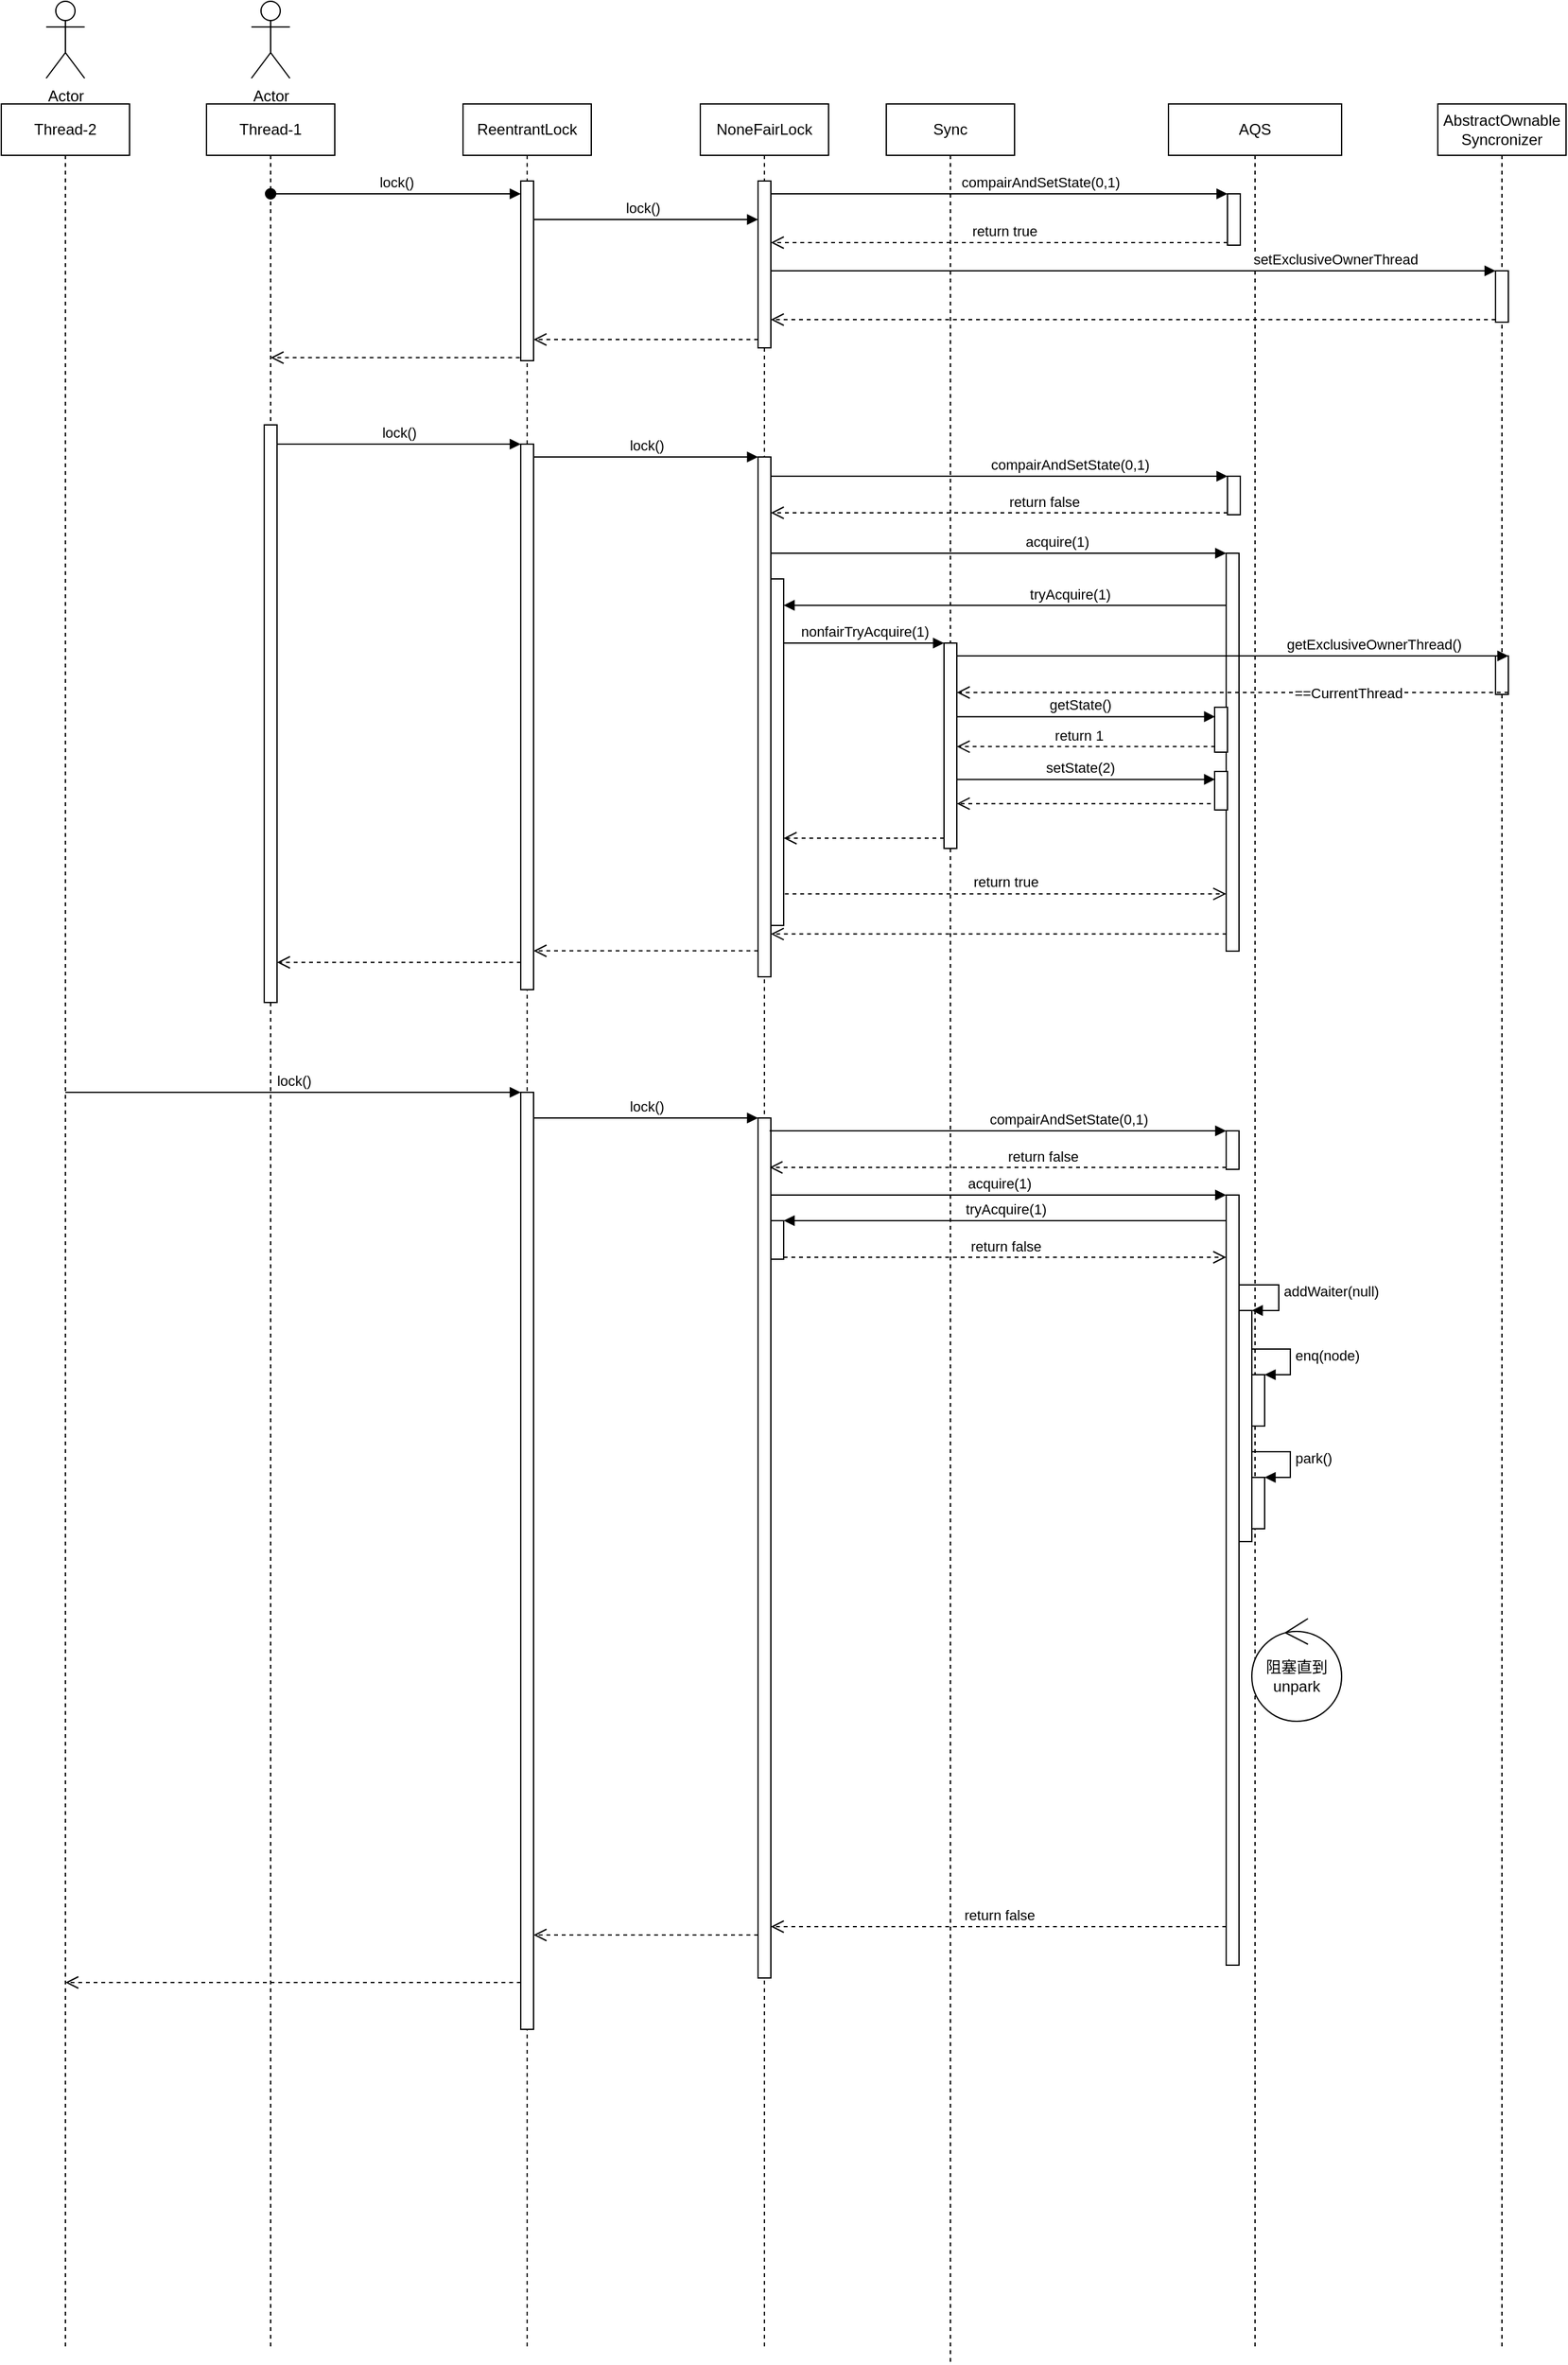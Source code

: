 <mxfile>
    <diagram id="ywYkB1G1VPl-qcELoWZ5" name="Page-1">
        <mxGraphModel dx="3398" dy="1357" grid="1" gridSize="10" guides="1" tooltips="1" connect="1" arrows="1" fold="1" page="1" pageScale="1" pageWidth="827" pageHeight="1169" math="0" shadow="0">
            <root>
                <mxCell id="0"/>
                <mxCell id="1" parent="0"/>
                <mxCell id="2" value="Actor" style="shape=umlActor;verticalLabelPosition=bottom;verticalAlign=top;html=1;" vertex="1" parent="1">
                    <mxGeometry x="75" y="20" width="30" height="60" as="geometry"/>
                </mxCell>
                <mxCell id="3" value="ReentrantLock" style="shape=umlLifeline;perimeter=lifelinePerimeter;whiteSpace=wrap;html=1;container=1;collapsible=0;recursiveResize=0;outlineConnect=0;" vertex="1" parent="1">
                    <mxGeometry x="240" y="100" width="100" height="1750" as="geometry"/>
                </mxCell>
                <mxCell id="4" value="" style="html=1;points=[];perimeter=orthogonalPerimeter;" vertex="1" parent="3">
                    <mxGeometry x="45" y="60" width="10" height="140" as="geometry"/>
                </mxCell>
                <mxCell id="35" value="" style="html=1;points=[];perimeter=orthogonalPerimeter;fillColor=#ffffff;" vertex="1" parent="3">
                    <mxGeometry x="45" y="265" width="10" height="425" as="geometry"/>
                </mxCell>
                <mxCell id="89" value="" style="html=1;points=[];perimeter=orthogonalPerimeter;fillColor=#ffffff;" vertex="1" parent="3">
                    <mxGeometry x="45" y="770" width="10" height="730" as="geometry"/>
                </mxCell>
                <mxCell id="5" value="NoneFairLock" style="shape=umlLifeline;perimeter=lifelinePerimeter;whiteSpace=wrap;html=1;container=1;collapsible=0;recursiveResize=0;outlineConnect=0;" vertex="1" parent="1">
                    <mxGeometry x="425" y="100" width="100" height="1750" as="geometry"/>
                </mxCell>
                <mxCell id="10" value="" style="html=1;points=[];perimeter=orthogonalPerimeter;" vertex="1" parent="5">
                    <mxGeometry x="45" y="60" width="10" height="130" as="geometry"/>
                </mxCell>
                <mxCell id="38" value="" style="html=1;points=[];perimeter=orthogonalPerimeter;fillColor=#ffffff;" vertex="1" parent="5">
                    <mxGeometry x="45" y="275" width="10" height="405" as="geometry"/>
                </mxCell>
                <mxCell id="55" value="" style="html=1;points=[];perimeter=orthogonalPerimeter;fillColor=#ffffff;" vertex="1" parent="5">
                    <mxGeometry x="55" y="370" width="10" height="270" as="geometry"/>
                </mxCell>
                <mxCell id="95" value="" style="html=1;points=[];perimeter=orthogonalPerimeter;fillColor=#ffffff;" vertex="1" parent="5">
                    <mxGeometry x="45" y="790" width="10" height="670" as="geometry"/>
                </mxCell>
                <mxCell id="104" value="" style="html=1;points=[];perimeter=orthogonalPerimeter;fillColor=#ffffff;" vertex="1" parent="5">
                    <mxGeometry x="55" y="870" width="10" height="30" as="geometry"/>
                </mxCell>
                <mxCell id="11" value="lock()" style="html=1;verticalAlign=bottom;endArrow=block;" edge="1" target="10" parent="1" source="4">
                    <mxGeometry x="-0.029" relative="1" as="geometry">
                        <mxPoint x="295" y="160" as="sourcePoint"/>
                        <Array as="points">
                            <mxPoint x="450" y="190"/>
                        </Array>
                        <mxPoint as="offset"/>
                    </mxGeometry>
                </mxCell>
                <mxCell id="12" value="" style="html=1;verticalAlign=bottom;endArrow=open;dashed=1;endSize=8;exitX=0;exitY=0.95;" edge="1" source="10" parent="1" target="4">
                    <mxGeometry relative="1" as="geometry">
                        <mxPoint x="295" y="236" as="targetPoint"/>
                    </mxGeometry>
                </mxCell>
                <mxCell id="13" value="AQS" style="shape=umlLifeline;perimeter=lifelinePerimeter;whiteSpace=wrap;html=1;container=1;collapsible=0;recursiveResize=0;outlineConnect=0;" vertex="1" parent="1">
                    <mxGeometry x="790" y="100" width="135" height="1750" as="geometry"/>
                </mxCell>
                <mxCell id="14" value="" style="html=1;points=[];perimeter=orthogonalPerimeter;" vertex="1" parent="13">
                    <mxGeometry x="46" y="70" width="10" height="40" as="geometry"/>
                </mxCell>
                <mxCell id="41" value="" style="html=1;points=[];perimeter=orthogonalPerimeter;" vertex="1" parent="13">
                    <mxGeometry x="46" y="290" width="10" height="30" as="geometry"/>
                </mxCell>
                <mxCell id="44" value="" style="html=1;points=[];perimeter=orthogonalPerimeter;fillColor=#ffffff;" vertex="1" parent="13">
                    <mxGeometry x="45" y="350" width="10" height="310" as="geometry"/>
                </mxCell>
                <mxCell id="68" value="" style="html=1;points=[];perimeter=orthogonalPerimeter;fillColor=#ffffff;" vertex="1" parent="13">
                    <mxGeometry x="36" y="470" width="10" height="35" as="geometry"/>
                </mxCell>
                <mxCell id="71" value="" style="html=1;points=[];perimeter=orthogonalPerimeter;fillColor=#ffffff;" vertex="1" parent="13">
                    <mxGeometry x="36" y="520" width="10" height="30" as="geometry"/>
                </mxCell>
                <mxCell id="98" value="" style="html=1;points=[];perimeter=orthogonalPerimeter;" vertex="1" parent="13">
                    <mxGeometry x="45" y="800" width="10" height="30" as="geometry"/>
                </mxCell>
                <mxCell id="99" value="compairAndSetState(0,1)" style="html=1;verticalAlign=bottom;endArrow=block;entryX=0;entryY=0;" edge="1" target="98" parent="13">
                    <mxGeometry x="0.31" relative="1" as="geometry">
                        <mxPoint x="-311" y="800" as="sourcePoint"/>
                        <mxPoint as="offset"/>
                    </mxGeometry>
                </mxCell>
                <mxCell id="100" value="return false" style="html=1;verticalAlign=bottom;endArrow=open;dashed=1;endSize=8;exitX=0;exitY=0.95;" edge="1" source="98" parent="13">
                    <mxGeometry x="-0.197" relative="1" as="geometry">
                        <mxPoint x="-311" y="828.5" as="targetPoint"/>
                        <mxPoint as="offset"/>
                    </mxGeometry>
                </mxCell>
                <mxCell id="101" value="" style="html=1;points=[];perimeter=orthogonalPerimeter;fillColor=#ffffff;" vertex="1" parent="13">
                    <mxGeometry x="45" y="850" width="10" height="600" as="geometry"/>
                </mxCell>
                <mxCell id="107" value="" style="html=1;points=[];perimeter=orthogonalPerimeter;fillColor=#ffffff;" vertex="1" parent="13">
                    <mxGeometry x="55" y="939.97" width="10" height="180.03" as="geometry"/>
                </mxCell>
                <mxCell id="108" value="addWaiter(null)" style="edgeStyle=orthogonalEdgeStyle;html=1;align=left;spacingLeft=2;endArrow=block;rounded=0;entryX=1;entryY=0;" edge="1" target="107" parent="13">
                    <mxGeometry relative="1" as="geometry">
                        <mxPoint x="55.0" y="920.004" as="sourcePoint"/>
                        <Array as="points">
                            <mxPoint x="86" y="919.97"/>
                            <mxPoint x="86" y="939.97"/>
                        </Array>
                    </mxGeometry>
                </mxCell>
                <mxCell id="109" value="" style="html=1;points=[];perimeter=orthogonalPerimeter;fillColor=#ffffff;" vertex="1" parent="13">
                    <mxGeometry x="65" y="990" width="10" height="40" as="geometry"/>
                </mxCell>
                <mxCell id="110" value="enq(node)" style="edgeStyle=orthogonalEdgeStyle;html=1;align=left;spacingLeft=2;endArrow=block;rounded=0;entryX=1;entryY=0;" edge="1" target="109" parent="13" source="107">
                    <mxGeometry relative="1" as="geometry">
                        <mxPoint x="70" y="970" as="sourcePoint"/>
                        <Array as="points">
                            <mxPoint x="95" y="970"/>
                            <mxPoint x="95" y="990"/>
                        </Array>
                    </mxGeometry>
                </mxCell>
                <mxCell id="111" value="" style="html=1;points=[];perimeter=orthogonalPerimeter;fillColor=#ffffff;" vertex="1" parent="13">
                    <mxGeometry x="65" y="1070" width="10" height="40" as="geometry"/>
                </mxCell>
                <mxCell id="112" value="park()" style="edgeStyle=orthogonalEdgeStyle;html=1;align=left;spacingLeft=2;endArrow=block;rounded=0;entryX=1;entryY=0;" edge="1" target="111" parent="13" source="107">
                    <mxGeometry relative="1" as="geometry">
                        <mxPoint x="70" y="1050" as="sourcePoint"/>
                        <Array as="points">
                            <mxPoint x="95" y="1050"/>
                            <mxPoint x="95" y="1070"/>
                        </Array>
                    </mxGeometry>
                </mxCell>
                <mxCell id="117" value="阻塞直到unpark" style="ellipse;shape=umlControl;whiteSpace=wrap;html=1;fillColor=#ffffff;" vertex="1" parent="13">
                    <mxGeometry x="65" y="1180" width="70" height="80" as="geometry"/>
                </mxCell>
                <mxCell id="15" value="compairAndSetState(0,1)" style="html=1;verticalAlign=bottom;endArrow=block;entryX=0;entryY=0;" edge="1" target="14" parent="1" source="10">
                    <mxGeometry x="0.18" relative="1" as="geometry">
                        <mxPoint x="605" y="170" as="sourcePoint"/>
                        <mxPoint as="offset"/>
                    </mxGeometry>
                </mxCell>
                <mxCell id="16" value="return true" style="html=1;verticalAlign=bottom;endArrow=open;dashed=1;endSize=8;exitX=0;exitY=0.95;" edge="1" source="14" parent="1" target="10">
                    <mxGeometry x="-0.02" relative="1" as="geometry">
                        <mxPoint x="605" y="246" as="targetPoint"/>
                        <mxPoint as="offset"/>
                    </mxGeometry>
                </mxCell>
                <mxCell id="21" value="AbstractOwnable&lt;br&gt;Syncronizer" style="shape=umlLifeline;perimeter=lifelinePerimeter;whiteSpace=wrap;html=1;container=1;collapsible=0;recursiveResize=0;outlineConnect=0;" vertex="1" parent="1">
                    <mxGeometry x="1000" y="100" width="100" height="1750" as="geometry"/>
                </mxCell>
                <mxCell id="22" value="" style="html=1;points=[];perimeter=orthogonalPerimeter;fillColor=#ffffff;" vertex="1" parent="21">
                    <mxGeometry x="45" y="130" width="10" height="40" as="geometry"/>
                </mxCell>
                <mxCell id="65" value="" style="html=1;points=[];perimeter=orthogonalPerimeter;fillColor=#ffffff;" vertex="1" parent="21">
                    <mxGeometry x="45" y="430" width="10" height="30" as="geometry"/>
                </mxCell>
                <mxCell id="23" value="setExclusiveOwnerThread" style="html=1;verticalAlign=bottom;endArrow=block;entryX=0;entryY=0;" edge="1" target="22" parent="1" source="10">
                    <mxGeometry x="0.557" relative="1" as="geometry">
                        <mxPoint x="530" y="280" as="sourcePoint"/>
                        <mxPoint as="offset"/>
                    </mxGeometry>
                </mxCell>
                <mxCell id="24" value="" style="html=1;verticalAlign=bottom;endArrow=open;dashed=1;endSize=8;exitX=0;exitY=0.95;" edge="1" source="22" parent="1" target="10">
                    <mxGeometry x="-0.465" relative="1" as="geometry">
                        <mxPoint x="565" y="356" as="targetPoint"/>
                        <mxPoint as="offset"/>
                    </mxGeometry>
                </mxCell>
                <mxCell id="29" value="Thread-1" style="shape=umlLifeline;perimeter=lifelinePerimeter;whiteSpace=wrap;html=1;container=1;collapsible=0;recursiveResize=0;outlineConnect=0;fillColor=#ffffff;" vertex="1" parent="1">
                    <mxGeometry x="40" y="100" width="100" height="1750" as="geometry"/>
                </mxCell>
                <mxCell id="34" value="" style="html=1;points=[];perimeter=orthogonalPerimeter;fillColor=#ffffff;" vertex="1" parent="29">
                    <mxGeometry x="45" y="250" width="10" height="450" as="geometry"/>
                </mxCell>
                <mxCell id="31" value="lock()" style="html=1;verticalAlign=bottom;startArrow=oval;startFill=1;endArrow=block;startSize=8;" edge="1" parent="1" source="29" target="4">
                    <mxGeometry width="60" relative="1" as="geometry">
                        <mxPoint x="95" y="170" as="sourcePoint"/>
                        <mxPoint x="180" y="220" as="targetPoint"/>
                        <Array as="points">
                            <mxPoint x="170" y="170"/>
                        </Array>
                    </mxGeometry>
                </mxCell>
                <mxCell id="32" value="" style="html=1;verticalAlign=bottom;endArrow=open;dashed=1;endSize=8;exitX=-0.077;exitY=0.983;exitDx=0;exitDy=0;exitPerimeter=0;" edge="1" parent="1" source="4" target="29">
                    <mxGeometry relative="1" as="geometry">
                        <mxPoint x="270" y="370" as="sourcePoint"/>
                        <mxPoint x="95" y="297.62" as="targetPoint"/>
                    </mxGeometry>
                </mxCell>
                <mxCell id="36" value="lock()" style="html=1;verticalAlign=bottom;endArrow=block;entryX=0;entryY=0;" edge="1" target="35" parent="1" source="34">
                    <mxGeometry relative="1" as="geometry">
                        <mxPoint x="215" y="365" as="sourcePoint"/>
                    </mxGeometry>
                </mxCell>
                <mxCell id="39" value="lock()" style="html=1;verticalAlign=bottom;endArrow=block;entryX=0;entryY=0;" edge="1" target="38" parent="1" source="35">
                    <mxGeometry relative="1" as="geometry">
                        <mxPoint x="400" y="375" as="sourcePoint"/>
                    </mxGeometry>
                </mxCell>
                <mxCell id="42" value="compairAndSetState(0,1)" style="html=1;verticalAlign=bottom;endArrow=block;entryX=0;entryY=0;" edge="1" target="41" parent="1">
                    <mxGeometry x="0.31" relative="1" as="geometry">
                        <mxPoint x="480" y="390" as="sourcePoint"/>
                        <mxPoint as="offset"/>
                    </mxGeometry>
                </mxCell>
                <mxCell id="43" value="return false" style="html=1;verticalAlign=bottom;endArrow=open;dashed=1;endSize=8;exitX=0;exitY=0.95;" edge="1" source="41" parent="1" target="38">
                    <mxGeometry x="-0.197" relative="1" as="geometry">
                        <mxPoint x="480" y="466" as="targetPoint"/>
                        <mxPoint as="offset"/>
                    </mxGeometry>
                </mxCell>
                <mxCell id="40" value="" style="html=1;verticalAlign=bottom;endArrow=open;dashed=1;endSize=8;exitX=0;exitY=0.95;" edge="1" source="38" parent="1" target="35">
                    <mxGeometry relative="1" as="geometry">
                        <mxPoint x="400" y="451" as="targetPoint"/>
                    </mxGeometry>
                </mxCell>
                <mxCell id="45" value="acquire(1)" style="html=1;verticalAlign=bottom;endArrow=block;entryX=0;entryY=0;" edge="1" target="44" parent="1">
                    <mxGeometry x="0.257" relative="1" as="geometry">
                        <mxPoint x="480" y="450.0" as="sourcePoint"/>
                        <mxPoint as="offset"/>
                    </mxGeometry>
                </mxCell>
                <mxCell id="56" value="tryAcquire(1)" style="html=1;verticalAlign=bottom;endArrow=block;exitX=-0.023;exitY=0.131;exitDx=0;exitDy=0;exitPerimeter=0;" edge="1" target="55" parent="1" source="44">
                    <mxGeometry x="-0.295" relative="1" as="geometry">
                        <mxPoint x="835" y="526.7" as="sourcePoint"/>
                        <mxPoint as="offset"/>
                    </mxGeometry>
                </mxCell>
                <mxCell id="46" value="" style="html=1;verticalAlign=bottom;endArrow=open;dashed=1;endSize=8;exitX=0.023;exitY=0.957;exitDx=0;exitDy=0;exitPerimeter=0;" edge="1" source="44" parent="1" target="38">
                    <mxGeometry relative="1" as="geometry">
                        <mxPoint x="480" y="810.0" as="targetPoint"/>
                        <mxPoint x="835" y="810.0" as="sourcePoint"/>
                    </mxGeometry>
                </mxCell>
                <mxCell id="57" value="return true" style="html=1;verticalAlign=bottom;endArrow=open;dashed=1;endSize=8;exitX=1.09;exitY=0.909;exitDx=0;exitDy=0;exitPerimeter=0;" edge="1" source="55" parent="1" target="44">
                    <mxGeometry relative="1" as="geometry">
                        <mxPoint x="835" y="742.7" as="targetPoint"/>
                        <mxPoint x="485" y="546" as="sourcePoint"/>
                    </mxGeometry>
                </mxCell>
                <mxCell id="37" value="" style="html=1;verticalAlign=bottom;endArrow=open;dashed=1;endSize=8;exitX=0;exitY=0.95;" edge="1" source="35" parent="1" target="34">
                    <mxGeometry relative="1" as="geometry">
                        <mxPoint x="215" y="441" as="targetPoint"/>
                    </mxGeometry>
                </mxCell>
                <mxCell id="58" value="Sync" style="shape=umlLifeline;perimeter=lifelinePerimeter;whiteSpace=wrap;html=1;container=1;collapsible=0;recursiveResize=0;outlineConnect=0;fillColor=#ffffff;" vertex="1" parent="1">
                    <mxGeometry x="570" y="100" width="100" height="1760" as="geometry"/>
                </mxCell>
                <mxCell id="59" value="" style="html=1;points=[];perimeter=orthogonalPerimeter;fillColor=#ffffff;" vertex="1" parent="58">
                    <mxGeometry x="45" y="420" width="10" height="160" as="geometry"/>
                </mxCell>
                <mxCell id="60" value="nonfairTryAcquire(1)" style="html=1;verticalAlign=bottom;endArrow=block;entryX=0;entryY=0;" edge="1" target="59" parent="1" source="55">
                    <mxGeometry relative="1" as="geometry">
                        <mxPoint x="975" y="520" as="sourcePoint"/>
                    </mxGeometry>
                </mxCell>
                <mxCell id="66" value="getExclusiveOwnerThread()" style="html=1;verticalAlign=bottom;endArrow=block;entryX=1;entryY=0;" edge="1" target="65" parent="1" source="59">
                    <mxGeometry x="0.512" relative="1" as="geometry">
                        <mxPoint x="942" y="540" as="sourcePoint"/>
                        <mxPoint as="offset"/>
                    </mxGeometry>
                </mxCell>
                <mxCell id="61" value="" style="html=1;verticalAlign=bottom;endArrow=open;dashed=1;endSize=8;exitX=0;exitY=0.95;" edge="1" source="59" parent="1" target="55">
                    <mxGeometry relative="1" as="geometry">
                        <mxPoint x="975" y="596" as="targetPoint"/>
                    </mxGeometry>
                </mxCell>
                <mxCell id="67" value="" style="html=1;verticalAlign=bottom;endArrow=open;dashed=1;endSize=8;exitX=1;exitY=0.95;" edge="1" source="65" parent="1" target="59">
                    <mxGeometry x="-0.605" relative="1" as="geometry">
                        <mxPoint x="942" y="597" as="targetPoint"/>
                        <mxPoint as="offset"/>
                    </mxGeometry>
                </mxCell>
                <mxCell id="114" value="==CurrentThread" style="edgeLabel;html=1;align=center;verticalAlign=middle;resizable=0;points=[];" vertex="1" connectable="0" parent="67">
                    <mxGeometry x="-0.231" relative="1" as="geometry">
                        <mxPoint x="40.14" as="offset"/>
                    </mxGeometry>
                </mxCell>
                <mxCell id="69" value="getState()" style="html=1;verticalAlign=bottom;endArrow=block;entryX=0.034;entryY=0.21;entryDx=0;entryDy=0;entryPerimeter=0;" edge="1" target="68" parent="1" source="59">
                    <mxGeometry x="-0.052" relative="1" as="geometry">
                        <mxPoint x="755" y="645" as="sourcePoint"/>
                        <mxPoint as="offset"/>
                    </mxGeometry>
                </mxCell>
                <mxCell id="70" value="return 1" style="html=1;verticalAlign=bottom;endArrow=open;dashed=1;endSize=8;exitX=0.034;exitY=0.876;exitDx=0;exitDy=0;exitPerimeter=0;" edge="1" source="68" parent="1" target="59">
                    <mxGeometry x="0.052" relative="1" as="geometry">
                        <mxPoint x="755" y="702" as="targetPoint"/>
                        <mxPoint as="offset"/>
                    </mxGeometry>
                </mxCell>
                <mxCell id="72" value="setState(2)" style="html=1;verticalAlign=bottom;endArrow=block;entryX=0.034;entryY=0.208;entryDx=0;entryDy=0;entryPerimeter=0;" edge="1" target="71" parent="1" source="59">
                    <mxGeometry x="-0.052" relative="1" as="geometry">
                        <mxPoint x="755" y="700" as="sourcePoint"/>
                        <mxPoint as="offset"/>
                    </mxGeometry>
                </mxCell>
                <mxCell id="73" value="" style="html=1;verticalAlign=bottom;endArrow=open;dashed=1;endSize=8;exitX=-0.299;exitY=0.837;exitDx=0;exitDy=0;exitPerimeter=0;" edge="1" source="71" parent="1" target="59">
                    <mxGeometry relative="1" as="geometry">
                        <mxPoint x="755" y="757" as="targetPoint"/>
                    </mxGeometry>
                </mxCell>
                <mxCell id="80" value="Thread-2" style="shape=umlLifeline;perimeter=lifelinePerimeter;whiteSpace=wrap;html=1;container=1;collapsible=0;recursiveResize=0;outlineConnect=0;fillColor=#ffffff;" vertex="1" parent="1">
                    <mxGeometry x="-120" y="100" width="100" height="1750" as="geometry"/>
                </mxCell>
                <mxCell id="90" value="lock()" style="html=1;verticalAlign=bottom;endArrow=block;entryX=0;entryY=0;" edge="1" target="89" parent="1" source="80">
                    <mxGeometry relative="1" as="geometry">
                        <mxPoint x="95" y="870" as="sourcePoint"/>
                    </mxGeometry>
                </mxCell>
                <mxCell id="91" value="" style="html=1;verticalAlign=bottom;endArrow=open;dashed=1;endSize=8;exitX=0;exitY=0.95;" edge="1" source="89" parent="1" target="80">
                    <mxGeometry x="-0.071" y="-10" relative="1" as="geometry">
                        <mxPoint x="95" y="946" as="targetPoint"/>
                        <mxPoint as="offset"/>
                    </mxGeometry>
                </mxCell>
                <mxCell id="96" value="lock()" style="html=1;verticalAlign=bottom;endArrow=block;entryX=0;entryY=0;" edge="1" target="95" parent="1" source="89">
                    <mxGeometry relative="1" as="geometry">
                        <mxPoint x="400" y="890" as="sourcePoint"/>
                    </mxGeometry>
                </mxCell>
                <mxCell id="97" value="" style="html=1;verticalAlign=bottom;endArrow=open;dashed=1;endSize=8;exitX=0;exitY=0.95;" edge="1" source="95" parent="1" target="89">
                    <mxGeometry relative="1" as="geometry">
                        <mxPoint x="400" y="966" as="targetPoint"/>
                    </mxGeometry>
                </mxCell>
                <mxCell id="102" value="acquire(1)" style="html=1;verticalAlign=bottom;endArrow=block;entryX=0;entryY=0;" edge="1" target="101" parent="1" source="95">
                    <mxGeometry relative="1" as="geometry">
                        <mxPoint x="765" y="950" as="sourcePoint"/>
                    </mxGeometry>
                </mxCell>
                <mxCell id="103" value="return false" style="html=1;verticalAlign=bottom;endArrow=open;dashed=1;endSize=8;exitX=0;exitY=0.95;" edge="1" source="101" parent="1" target="95">
                    <mxGeometry relative="1" as="geometry">
                        <mxPoint x="765" y="1026" as="targetPoint"/>
                    </mxGeometry>
                </mxCell>
                <mxCell id="105" value="tryAcquire(1)" style="html=1;verticalAlign=bottom;endArrow=block;entryX=1;entryY=0;" edge="1" target="104" parent="1" source="101">
                    <mxGeometry relative="1" as="geometry">
                        <mxPoint x="550" y="970" as="sourcePoint"/>
                    </mxGeometry>
                </mxCell>
                <mxCell id="106" value="return false" style="html=1;verticalAlign=bottom;endArrow=open;dashed=1;endSize=8;exitX=1;exitY=0.95;" edge="1" source="104" parent="1" target="101">
                    <mxGeometry relative="1" as="geometry">
                        <mxPoint x="550" y="1027" as="targetPoint"/>
                    </mxGeometry>
                </mxCell>
                <mxCell id="116" value="Actor" style="shape=umlActor;verticalLabelPosition=bottom;verticalAlign=top;html=1;" vertex="1" parent="1">
                    <mxGeometry x="-85" y="20" width="30" height="60" as="geometry"/>
                </mxCell>
            </root>
        </mxGraphModel>
    </diagram>
</mxfile>